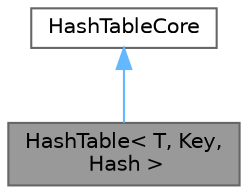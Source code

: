 digraph "HashTable&lt; T, Key, Hash &gt;"
{
 // LATEX_PDF_SIZE
  bgcolor="transparent";
  edge [fontname=Helvetica,fontsize=10,labelfontname=Helvetica,labelfontsize=10];
  node [fontname=Helvetica,fontsize=10,shape=box,height=0.2,width=0.4];
  Node1 [id="Node000001",label="HashTable\< T, Key,\l Hash \>",height=0.2,width=0.4,color="gray40", fillcolor="grey60", style="filled", fontcolor="black",tooltip="A HashTable similar to std::unordered_map."];
  Node2 -> Node1 [id="edge1_Node000001_Node000002",dir="back",color="steelblue1",style="solid",tooltip=" "];
  Node2 [id="Node000002",label="HashTableCore",height=0.2,width=0.4,color="gray40", fillcolor="white", style="filled",URL="$structFoam_1_1HashTableCore.html",tooltip="Template invariant parts of hash table implementation."];
}
